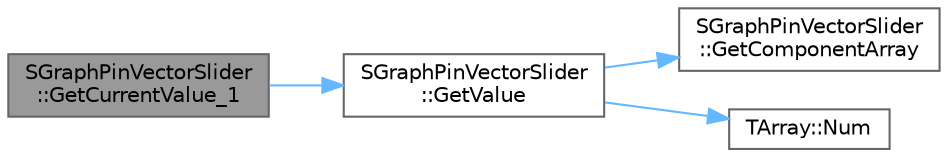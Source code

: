 digraph "SGraphPinVectorSlider::GetCurrentValue_1"
{
 // INTERACTIVE_SVG=YES
 // LATEX_PDF_SIZE
  bgcolor="transparent";
  edge [fontname=Helvetica,fontsize=10,labelfontname=Helvetica,labelfontsize=10];
  node [fontname=Helvetica,fontsize=10,shape=box,height=0.2,width=0.4];
  rankdir="LR";
  Node1 [id="Node000001",label="SGraphPinVectorSlider\l::GetCurrentValue_1",height=0.2,width=0.4,color="gray40", fillcolor="grey60", style="filled", fontcolor="black",tooltip=" "];
  Node1 -> Node2 [id="edge1_Node000001_Node000002",color="steelblue1",style="solid",tooltip=" "];
  Node2 [id="Node000002",label="SGraphPinVectorSlider\l::GetValue",height=0.2,width=0.4,color="grey40", fillcolor="white", style="filled",URL="$de/d63/classSGraphPinVectorSlider.html#aac6212a049363af0b3dc0a08e8be088e",tooltip=" "];
  Node2 -> Node3 [id="edge2_Node000002_Node000003",color="steelblue1",style="solid",tooltip=" "];
  Node3 [id="Node000003",label="SGraphPinVectorSlider\l::GetComponentArray",height=0.2,width=0.4,color="grey40", fillcolor="white", style="filled",URL="$de/d63/classSGraphPinVectorSlider.html#a38be49be657f5920e8f928523633f2ed",tooltip=" "];
  Node2 -> Node4 [id="edge3_Node000002_Node000004",color="steelblue1",style="solid",tooltip=" "];
  Node4 [id="Node000004",label="TArray::Num",height=0.2,width=0.4,color="grey40", fillcolor="white", style="filled",URL="$d4/d52/classTArray.html#adcbf9ca48677a9c0c3830cd862dd40d8",tooltip="Returns number of elements in array."];
}
